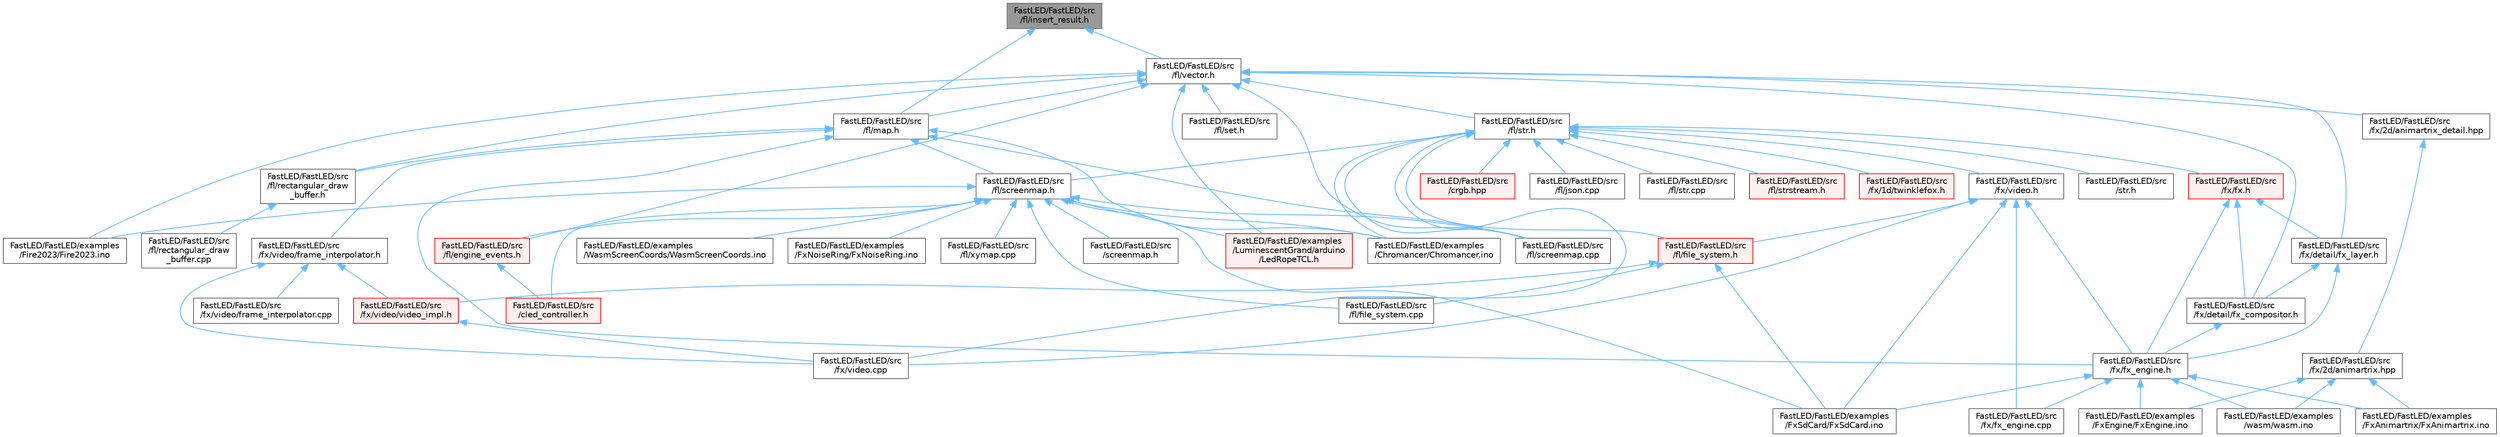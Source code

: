 digraph "FastLED/FastLED/src/fl/insert_result.h"
{
 // LATEX_PDF_SIZE
  bgcolor="transparent";
  edge [fontname=Helvetica,fontsize=10,labelfontname=Helvetica,labelfontsize=10];
  node [fontname=Helvetica,fontsize=10,shape=box,height=0.2,width=0.4];
  Node1 [id="Node000001",label="FastLED/FastLED/src\l/fl/insert_result.h",height=0.2,width=0.4,color="gray40", fillcolor="grey60", style="filled", fontcolor="black",tooltip=" "];
  Node1 -> Node2 [id="edge1_Node000001_Node000002",dir="back",color="steelblue1",style="solid",tooltip=" "];
  Node2 [id="Node000002",label="FastLED/FastLED/src\l/fl/map.h",height=0.2,width=0.4,color="grey40", fillcolor="white", style="filled",URL="$dc/db7/map_8h.html",tooltip=" "];
  Node2 -> Node3 [id="edge2_Node000002_Node000003",dir="back",color="steelblue1",style="solid",tooltip=" "];
  Node3 [id="Node000003",label="FastLED/FastLED/examples\l/Chromancer/Chromancer.ino",height=0.2,width=0.4,color="grey40", fillcolor="white", style="filled",URL="$d1/ddb/_chromancer_8ino.html",tooltip=" "];
  Node2 -> Node4 [id="edge3_Node000002_Node000004",dir="back",color="steelblue1",style="solid",tooltip=" "];
  Node4 [id="Node000004",label="FastLED/FastLED/src\l/fl/rectangular_draw\l_buffer.h",height=0.2,width=0.4,color="grey40", fillcolor="white", style="filled",URL="$d9/df3/rectangular__draw__buffer_8h.html",tooltip=" "];
  Node4 -> Node5 [id="edge4_Node000004_Node000005",dir="back",color="steelblue1",style="solid",tooltip=" "];
  Node5 [id="Node000005",label="FastLED/FastLED/src\l/fl/rectangular_draw\l_buffer.cpp",height=0.2,width=0.4,color="grey40", fillcolor="white", style="filled",URL="$d3/d8d/rectangular__draw__buffer_8cpp.html",tooltip=" "];
  Node2 -> Node6 [id="edge5_Node000002_Node000006",dir="back",color="steelblue1",style="solid",tooltip=" "];
  Node6 [id="Node000006",label="FastLED/FastLED/src\l/fl/screenmap.cpp",height=0.2,width=0.4,color="grey40", fillcolor="white", style="filled",URL="$d9/d6f/screenmap_8cpp.html",tooltip=" "];
  Node2 -> Node7 [id="edge6_Node000002_Node000007",dir="back",color="steelblue1",style="solid",tooltip=" "];
  Node7 [id="Node000007",label="FastLED/FastLED/src\l/fl/screenmap.h",height=0.2,width=0.4,color="grey40", fillcolor="white", style="filled",URL="$d7/d0d/fl_2screenmap_8h.html",tooltip=" "];
  Node7 -> Node3 [id="edge7_Node000007_Node000003",dir="back",color="steelblue1",style="solid",tooltip=" "];
  Node7 -> Node8 [id="edge8_Node000007_Node000008",dir="back",color="steelblue1",style="solid",tooltip=" "];
  Node8 [id="Node000008",label="FastLED/FastLED/examples\l/Fire2023/Fire2023.ino",height=0.2,width=0.4,color="grey40", fillcolor="white", style="filled",URL="$d8/d2c/_fire2023_8ino.html",tooltip=" "];
  Node7 -> Node9 [id="edge9_Node000007_Node000009",dir="back",color="steelblue1",style="solid",tooltip=" "];
  Node9 [id="Node000009",label="FastLED/FastLED/examples\l/FxNoiseRing/FxNoiseRing.ino",height=0.2,width=0.4,color="grey40", fillcolor="white", style="filled",URL="$d3/dac/_fx_noise_ring_8ino.html",tooltip=" "];
  Node7 -> Node10 [id="edge10_Node000007_Node000010",dir="back",color="steelblue1",style="solid",tooltip=" "];
  Node10 [id="Node000010",label="FastLED/FastLED/examples\l/FxSdCard/FxSdCard.ino",height=0.2,width=0.4,color="grey40", fillcolor="white", style="filled",URL="$d7/d35/_fx_sd_card_8ino.html",tooltip=" "];
  Node7 -> Node11 [id="edge11_Node000007_Node000011",dir="back",color="steelblue1",style="solid",tooltip=" "];
  Node11 [id="Node000011",label="FastLED/FastLED/examples\l/LuminescentGrand/arduino\l/LedRopeTCL.h",height=0.2,width=0.4,color="red", fillcolor="#FFF0F0", style="filled",URL="$d9/d7e/_led_rope_t_c_l_8h.html",tooltip=" "];
  Node7 -> Node13 [id="edge12_Node000007_Node000013",dir="back",color="steelblue1",style="solid",tooltip=" "];
  Node13 [id="Node000013",label="FastLED/FastLED/examples\l/WasmScreenCoords/WasmScreenCoords.ino",height=0.2,width=0.4,color="grey40", fillcolor="white", style="filled",URL="$dc/d4d/_wasm_screen_coords_8ino.html",tooltip="Simple test for screen coordinates in the web compiled version of FastLED."];
  Node7 -> Node14 [id="edge13_Node000007_Node000014",dir="back",color="steelblue1",style="solid",tooltip=" "];
  Node14 [id="Node000014",label="FastLED/FastLED/src\l/cled_controller.h",height=0.2,width=0.4,color="red", fillcolor="#FFF0F0", style="filled",URL="$db/d6d/cled__controller_8h.html",tooltip="base definitions used by led controllers for writing out led data"];
  Node7 -> Node121 [id="edge14_Node000007_Node000121",dir="back",color="steelblue1",style="solid",tooltip=" "];
  Node121 [id="Node000121",label="FastLED/FastLED/src\l/fl/engine_events.h",height=0.2,width=0.4,color="red", fillcolor="#FFF0F0", style="filled",URL="$dc/dd9/fl_2engine__events_8h.html",tooltip=" "];
  Node121 -> Node14 [id="edge15_Node000121_Node000014",dir="back",color="steelblue1",style="solid",tooltip=" "];
  Node7 -> Node124 [id="edge16_Node000007_Node000124",dir="back",color="steelblue1",style="solid",tooltip=" "];
  Node124 [id="Node000124",label="FastLED/FastLED/src\l/fl/file_system.cpp",height=0.2,width=0.4,color="grey40", fillcolor="white", style="filled",URL="$d4/d37/file__system_8cpp.html",tooltip=" "];
  Node7 -> Node6 [id="edge17_Node000007_Node000006",dir="back",color="steelblue1",style="solid",tooltip=" "];
  Node7 -> Node125 [id="edge18_Node000007_Node000125",dir="back",color="steelblue1",style="solid",tooltip=" "];
  Node125 [id="Node000125",label="FastLED/FastLED/src\l/fl/xymap.cpp",height=0.2,width=0.4,color="grey40", fillcolor="white", style="filled",URL="$d7/d09/xymap_8cpp.html",tooltip=" "];
  Node7 -> Node126 [id="edge19_Node000007_Node000126",dir="back",color="steelblue1",style="solid",tooltip=" "];
  Node126 [id="Node000126",label="FastLED/FastLED/src\l/screenmap.h",height=0.2,width=0.4,color="grey40", fillcolor="white", style="filled",URL="$d7/d97/screenmap_8h.html",tooltip=" "];
  Node2 -> Node127 [id="edge20_Node000002_Node000127",dir="back",color="steelblue1",style="solid",tooltip=" "];
  Node127 [id="Node000127",label="FastLED/FastLED/src\l/fx/fx_engine.h",height=0.2,width=0.4,color="grey40", fillcolor="white", style="filled",URL="$d9/d3c/fx__engine_8h.html",tooltip=" "];
  Node127 -> Node38 [id="edge21_Node000127_Node000038",dir="back",color="steelblue1",style="solid",tooltip=" "];
  Node38 [id="Node000038",label="FastLED/FastLED/examples\l/FxAnimartrix/FxAnimartrix.ino",height=0.2,width=0.4,color="grey40", fillcolor="white", style="filled",URL="$dd/d96/_fx_animartrix_8ino.html",tooltip=" "];
  Node127 -> Node41 [id="edge22_Node000127_Node000041",dir="back",color="steelblue1",style="solid",tooltip=" "];
  Node41 [id="Node000041",label="FastLED/FastLED/examples\l/FxEngine/FxEngine.ino",height=0.2,width=0.4,color="grey40", fillcolor="white", style="filled",URL="$d6/d35/_fx_engine_8ino.html",tooltip="Demonstrates how to use the FxEngine to switch between different effects on a 2D LED matrix."];
  Node127 -> Node10 [id="edge23_Node000127_Node000010",dir="back",color="steelblue1",style="solid",tooltip=" "];
  Node127 -> Node72 [id="edge24_Node000127_Node000072",dir="back",color="steelblue1",style="solid",tooltip=" "];
  Node72 [id="Node000072",label="FastLED/FastLED/examples\l/wasm/wasm.ino",height=0.2,width=0.4,color="grey40", fillcolor="white", style="filled",URL="$d7/dd3/wasm_8ino.html",tooltip="Demonstrates an advanced ino file with multiple effects and UI elements."];
  Node127 -> Node128 [id="edge25_Node000127_Node000128",dir="back",color="steelblue1",style="solid",tooltip=" "];
  Node128 [id="Node000128",label="FastLED/FastLED/src\l/fx/fx_engine.cpp",height=0.2,width=0.4,color="grey40", fillcolor="white", style="filled",URL="$df/d8e/fx__engine_8cpp.html",tooltip=" "];
  Node2 -> Node129 [id="edge26_Node000002_Node000129",dir="back",color="steelblue1",style="solid",tooltip=" "];
  Node129 [id="Node000129",label="FastLED/FastLED/src\l/fx/video/frame_interpolator.h",height=0.2,width=0.4,color="grey40", fillcolor="white", style="filled",URL="$d3/dda/frame__interpolator_8h.html",tooltip=" "];
  Node129 -> Node130 [id="edge27_Node000129_Node000130",dir="back",color="steelblue1",style="solid",tooltip=" "];
  Node130 [id="Node000130",label="FastLED/FastLED/src\l/fx/video.cpp",height=0.2,width=0.4,color="grey40", fillcolor="white", style="filled",URL="$d0/d05/video_8cpp.html",tooltip=" "];
  Node129 -> Node131 [id="edge28_Node000129_Node000131",dir="back",color="steelblue1",style="solid",tooltip=" "];
  Node131 [id="Node000131",label="FastLED/FastLED/src\l/fx/video/frame_interpolator.cpp",height=0.2,width=0.4,color="grey40", fillcolor="white", style="filled",URL="$d5/da4/frame__interpolator_8cpp.html",tooltip=" "];
  Node129 -> Node132 [id="edge29_Node000129_Node000132",dir="back",color="steelblue1",style="solid",tooltip=" "];
  Node132 [id="Node000132",label="FastLED/FastLED/src\l/fx/video/video_impl.h",height=0.2,width=0.4,color="red", fillcolor="#FFF0F0", style="filled",URL="$d5/d82/video__impl_8h.html",tooltip=" "];
  Node132 -> Node130 [id="edge30_Node000132_Node000130",dir="back",color="steelblue1",style="solid",tooltip=" "];
  Node1 -> Node134 [id="edge31_Node000001_Node000134",dir="back",color="steelblue1",style="solid",tooltip=" "];
  Node134 [id="Node000134",label="FastLED/FastLED/src\l/fl/vector.h",height=0.2,width=0.4,color="grey40", fillcolor="white", style="filled",URL="$d6/d68/vector_8h.html",tooltip=" "];
  Node134 -> Node8 [id="edge32_Node000134_Node000008",dir="back",color="steelblue1",style="solid",tooltip=" "];
  Node134 -> Node11 [id="edge33_Node000134_Node000011",dir="back",color="steelblue1",style="solid",tooltip=" "];
  Node134 -> Node121 [id="edge34_Node000134_Node000121",dir="back",color="steelblue1",style="solid",tooltip=" "];
  Node134 -> Node2 [id="edge35_Node000134_Node000002",dir="back",color="steelblue1",style="solid",tooltip=" "];
  Node134 -> Node4 [id="edge36_Node000134_Node000004",dir="back",color="steelblue1",style="solid",tooltip=" "];
  Node134 -> Node6 [id="edge37_Node000134_Node000006",dir="back",color="steelblue1",style="solid",tooltip=" "];
  Node134 -> Node135 [id="edge38_Node000134_Node000135",dir="back",color="steelblue1",style="solid",tooltip=" "];
  Node135 [id="Node000135",label="FastLED/FastLED/src\l/fl/set.h",height=0.2,width=0.4,color="grey40", fillcolor="white", style="filled",URL="$d4/d13/set_8h.html",tooltip=" "];
  Node134 -> Node136 [id="edge39_Node000134_Node000136",dir="back",color="steelblue1",style="solid",tooltip=" "];
  Node136 [id="Node000136",label="FastLED/FastLED/src\l/fl/str.h",height=0.2,width=0.4,color="grey40", fillcolor="white", style="filled",URL="$dc/d0e/fl_2str_8h.html",tooltip=" "];
  Node136 -> Node3 [id="edge40_Node000136_Node000003",dir="back",color="steelblue1",style="solid",tooltip=" "];
  Node136 -> Node109 [id="edge41_Node000136_Node000109",dir="back",color="steelblue1",style="solid",tooltip=" "];
  Node109 [id="Node000109",label="FastLED/FastLED/src\l/crgb.hpp",height=0.2,width=0.4,color="red", fillcolor="#FFF0F0", style="filled",URL="$d0/d4b/crgb_8hpp.html",tooltip="Defines utility functions for the red, green, and blue (RGB) pixel struct."];
  Node136 -> Node137 [id="edge42_Node000136_Node000137",dir="back",color="steelblue1",style="solid",tooltip=" "];
  Node137 [id="Node000137",label="FastLED/FastLED/src\l/fl/file_system.h",height=0.2,width=0.4,color="red", fillcolor="#FFF0F0", style="filled",URL="$d9/d28/fl_2file__system_8h.html",tooltip=" "];
  Node137 -> Node10 [id="edge43_Node000137_Node000010",dir="back",color="steelblue1",style="solid",tooltip=" "];
  Node137 -> Node124 [id="edge44_Node000137_Node000124",dir="back",color="steelblue1",style="solid",tooltip=" "];
  Node137 -> Node132 [id="edge45_Node000137_Node000132",dir="back",color="steelblue1",style="solid",tooltip=" "];
  Node136 -> Node141 [id="edge46_Node000136_Node000141",dir="back",color="steelblue1",style="solid",tooltip=" "];
  Node141 [id="Node000141",label="FastLED/FastLED/src\l/fl/json.cpp",height=0.2,width=0.4,color="grey40", fillcolor="white", style="filled",URL="$dd/d55/json_8cpp.html",tooltip=" "];
  Node136 -> Node6 [id="edge47_Node000136_Node000006",dir="back",color="steelblue1",style="solid",tooltip=" "];
  Node136 -> Node7 [id="edge48_Node000136_Node000007",dir="back",color="steelblue1",style="solid",tooltip=" "];
  Node136 -> Node142 [id="edge49_Node000136_Node000142",dir="back",color="steelblue1",style="solid",tooltip=" "];
  Node142 [id="Node000142",label="FastLED/FastLED/src\l/fl/str.cpp",height=0.2,width=0.4,color="grey40", fillcolor="white", style="filled",URL="$d1/d1f/str_8cpp.html",tooltip=" "];
  Node136 -> Node143 [id="edge50_Node000136_Node000143",dir="back",color="steelblue1",style="solid",tooltip=" "];
  Node143 [id="Node000143",label="FastLED/FastLED/src\l/fl/strstream.h",height=0.2,width=0.4,color="red", fillcolor="#FFF0F0", style="filled",URL="$d8/d00/strstream_8h.html",tooltip=" "];
  Node136 -> Node97 [id="edge51_Node000136_Node000097",dir="back",color="steelblue1",style="solid",tooltip=" "];
  Node97 [id="Node000097",label="FastLED/FastLED/src\l/fx/1d/twinklefox.h",height=0.2,width=0.4,color="red", fillcolor="#FFF0F0", style="filled",URL="$d1/df6/twinklefox_8h.html",tooltip=" "];
  Node136 -> Node155 [id="edge52_Node000136_Node000155",dir="back",color="steelblue1",style="solid",tooltip=" "];
  Node155 [id="Node000155",label="FastLED/FastLED/src\l/fx/fx.h",height=0.2,width=0.4,color="red", fillcolor="#FFF0F0", style="filled",URL="$d2/d0c/fx_8h.html",tooltip=" "];
  Node155 -> Node151 [id="edge53_Node000155_Node000151",dir="back",color="steelblue1",style="solid",tooltip=" "];
  Node151 [id="Node000151",label="FastLED/FastLED/src\l/fx/detail/fx_compositor.h",height=0.2,width=0.4,color="grey40", fillcolor="white", style="filled",URL="$d5/d6b/fx__compositor_8h.html",tooltip=" "];
  Node151 -> Node127 [id="edge54_Node000151_Node000127",dir="back",color="steelblue1",style="solid",tooltip=" "];
  Node155 -> Node150 [id="edge55_Node000155_Node000150",dir="back",color="steelblue1",style="solid",tooltip=" "];
  Node150 [id="Node000150",label="FastLED/FastLED/src\l/fx/detail/fx_layer.h",height=0.2,width=0.4,color="grey40", fillcolor="white", style="filled",URL="$d7/d2f/fx__layer_8h.html",tooltip=" "];
  Node150 -> Node151 [id="edge56_Node000150_Node000151",dir="back",color="steelblue1",style="solid",tooltip=" "];
  Node150 -> Node127 [id="edge57_Node000150_Node000127",dir="back",color="steelblue1",style="solid",tooltip=" "];
  Node155 -> Node127 [id="edge58_Node000155_Node000127",dir="back",color="steelblue1",style="solid",tooltip=" "];
  Node136 -> Node130 [id="edge59_Node000136_Node000130",dir="back",color="steelblue1",style="solid",tooltip=" "];
  Node136 -> Node157 [id="edge60_Node000136_Node000157",dir="back",color="steelblue1",style="solid",tooltip=" "];
  Node157 [id="Node000157",label="FastLED/FastLED/src\l/fx/video.h",height=0.2,width=0.4,color="grey40", fillcolor="white", style="filled",URL="$dd/d78/video_8h.html",tooltip=" "];
  Node157 -> Node10 [id="edge61_Node000157_Node000010",dir="back",color="steelblue1",style="solid",tooltip=" "];
  Node157 -> Node137 [id="edge62_Node000157_Node000137",dir="back",color="steelblue1",style="solid",tooltip=" "];
  Node157 -> Node128 [id="edge63_Node000157_Node000128",dir="back",color="steelblue1",style="solid",tooltip=" "];
  Node157 -> Node127 [id="edge64_Node000157_Node000127",dir="back",color="steelblue1",style="solid",tooltip=" "];
  Node157 -> Node130 [id="edge65_Node000157_Node000130",dir="back",color="steelblue1",style="solid",tooltip=" "];
  Node136 -> Node160 [id="edge66_Node000136_Node000160",dir="back",color="steelblue1",style="solid",tooltip=" "];
  Node160 [id="Node000160",label="FastLED/FastLED/src\l/str.h",height=0.2,width=0.4,color="grey40", fillcolor="white", style="filled",URL="$d1/d93/str_8h.html",tooltip=" "];
  Node134 -> Node161 [id="edge67_Node000134_Node000161",dir="back",color="steelblue1",style="solid",tooltip=" "];
  Node161 [id="Node000161",label="FastLED/FastLED/src\l/fx/2d/animartrix_detail.hpp",height=0.2,width=0.4,color="grey40", fillcolor="white", style="filled",URL="$d3/d3b/animartrix__detail_8hpp.html",tooltip=" "];
  Node161 -> Node153 [id="edge68_Node000161_Node000153",dir="back",color="steelblue1",style="solid",tooltip=" "];
  Node153 [id="Node000153",label="FastLED/FastLED/src\l/fx/2d/animartrix.hpp",height=0.2,width=0.4,color="grey40", fillcolor="white", style="filled",URL="$d3/dc3/animartrix_8hpp.html",tooltip=" "];
  Node153 -> Node38 [id="edge69_Node000153_Node000038",dir="back",color="steelblue1",style="solid",tooltip=" "];
  Node153 -> Node41 [id="edge70_Node000153_Node000041",dir="back",color="steelblue1",style="solid",tooltip=" "];
  Node153 -> Node72 [id="edge71_Node000153_Node000072",dir="back",color="steelblue1",style="solid",tooltip=" "];
  Node134 -> Node151 [id="edge72_Node000134_Node000151",dir="back",color="steelblue1",style="solid",tooltip=" "];
  Node134 -> Node150 [id="edge73_Node000134_Node000150",dir="back",color="steelblue1",style="solid",tooltip=" "];
}
